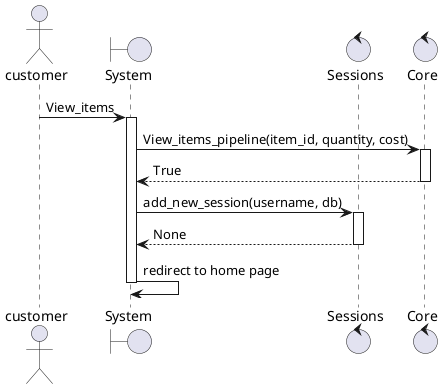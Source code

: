 @startuml view_items
actor customer
boundary "System" as system
control "Sessions" as sessions
control "Core" as core 
customer -> system: View_items
activate system 
system -> core: View_items_pipeline(item_id, quantity, cost)
activate core
core --> system: True
deactivate core 
system -> sessions: add_new_session(username, db)
activate sessions 
sessions --> system: None
deactivate sessions 
system -> system: redirect to home page 
deactivate system
@enduml